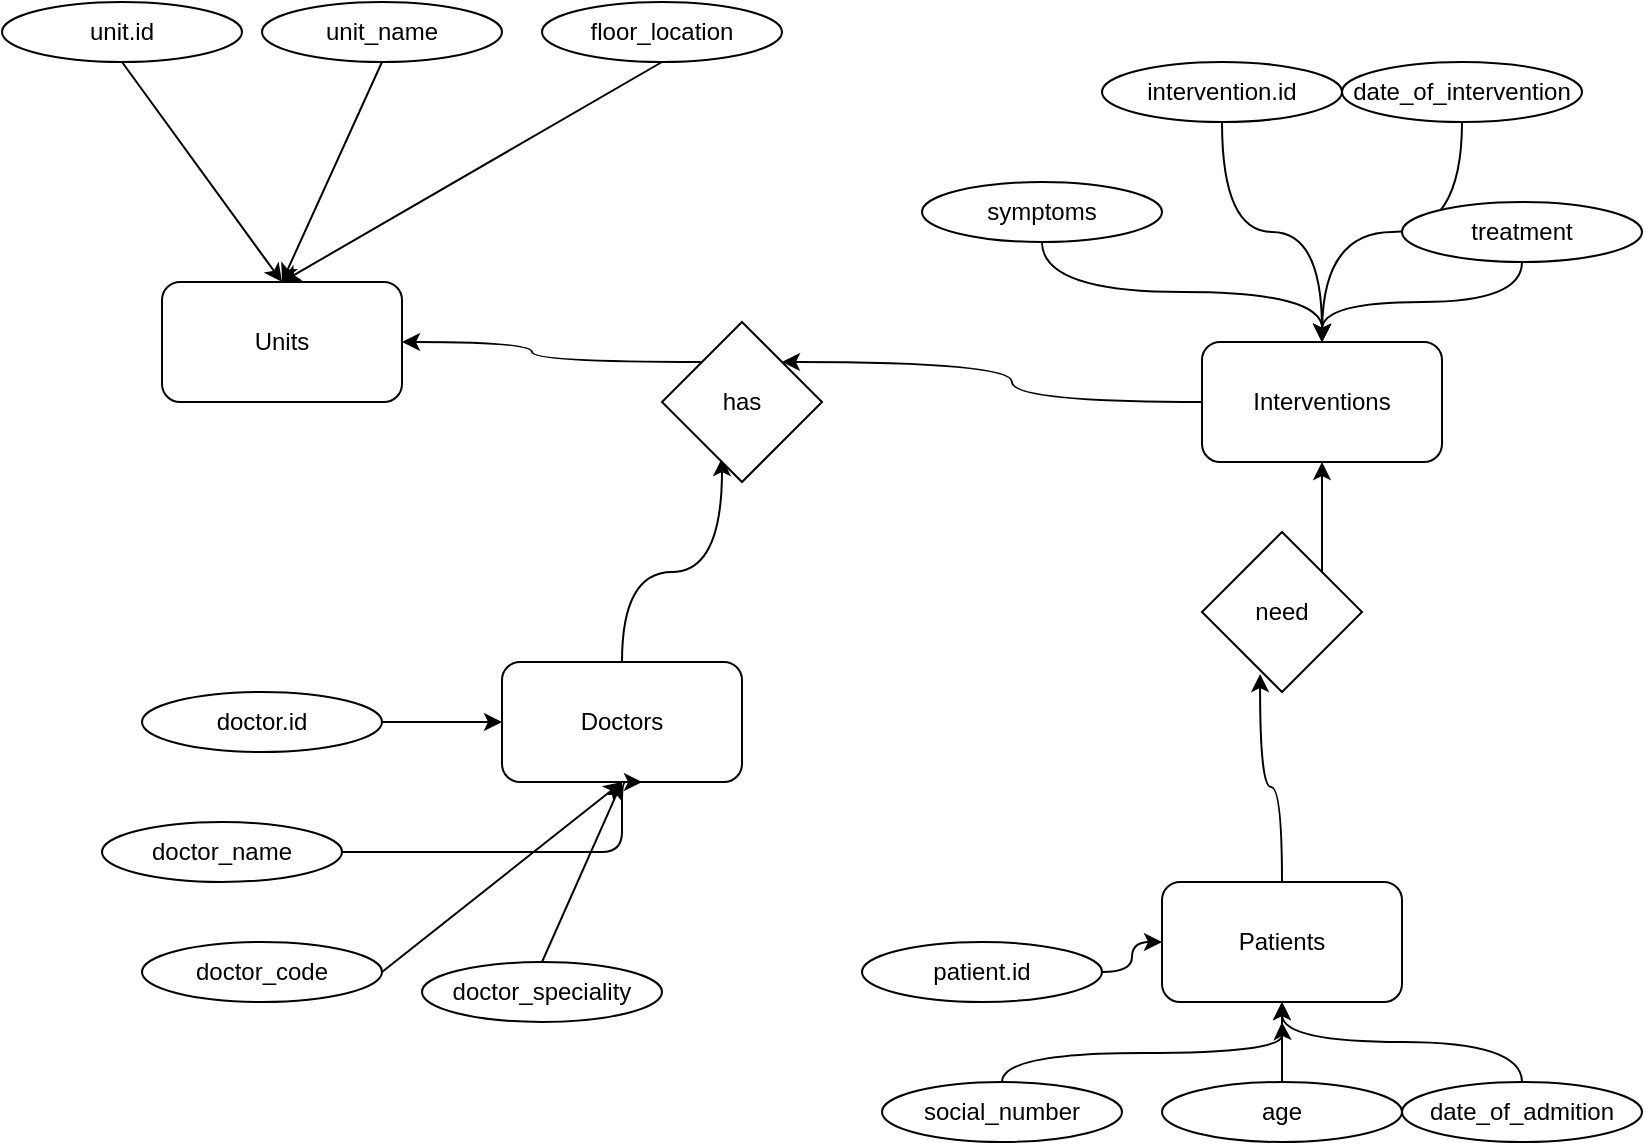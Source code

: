 <mxfile>
    <diagram id="yx-mSQ0L84P4lx0y49EN" name="Page-1">
        <mxGraphModel dx="1482" dy="787" grid="1" gridSize="10" guides="1" tooltips="1" connect="1" arrows="1" fold="1" page="1" pageScale="1" pageWidth="850" pageHeight="1100" math="0" shadow="0">
            <root>
                <mxCell id="0"/>
                <mxCell id="1" parent="0"/>
                <mxCell id="2" value="Units" style="rounded=1;whiteSpace=wrap;html=1;" vertex="1" parent="1">
                    <mxGeometry x="100" y="190" width="120" height="60" as="geometry"/>
                </mxCell>
                <mxCell id="40" style="edgeStyle=orthogonalEdgeStyle;curved=1;html=1;exitX=0.5;exitY=0;exitDx=0;exitDy=0;entryX=0.375;entryY=0.85;entryDx=0;entryDy=0;entryPerimeter=0;" edge="1" parent="1" source="3" target="39">
                    <mxGeometry relative="1" as="geometry"/>
                </mxCell>
                <mxCell id="3" value="Doctors" style="rounded=1;whiteSpace=wrap;html=1;" vertex="1" parent="1">
                    <mxGeometry x="270" y="380" width="120" height="60" as="geometry"/>
                </mxCell>
                <mxCell id="44" style="edgeStyle=orthogonalEdgeStyle;curved=1;html=1;exitX=0.5;exitY=0;exitDx=0;exitDy=0;entryX=0.363;entryY=0.888;entryDx=0;entryDy=0;entryPerimeter=0;" edge="1" parent="1" source="4" target="43">
                    <mxGeometry relative="1" as="geometry"/>
                </mxCell>
                <mxCell id="4" value="Patients" style="rounded=1;whiteSpace=wrap;html=1;" vertex="1" parent="1">
                    <mxGeometry x="600" y="490" width="120" height="60" as="geometry"/>
                </mxCell>
                <mxCell id="42" style="edgeStyle=orthogonalEdgeStyle;curved=1;html=1;exitX=0;exitY=0.5;exitDx=0;exitDy=0;entryX=1;entryY=0;entryDx=0;entryDy=0;" edge="1" parent="1" source="5" target="39">
                    <mxGeometry relative="1" as="geometry"/>
                </mxCell>
                <mxCell id="5" value="Interventions" style="rounded=1;whiteSpace=wrap;html=1;" vertex="1" parent="1">
                    <mxGeometry x="620" y="220" width="120" height="60" as="geometry"/>
                </mxCell>
                <mxCell id="9" style="edgeStyle=none;html=1;exitX=0.5;exitY=1;exitDx=0;exitDy=0;entryX=0.5;entryY=0;entryDx=0;entryDy=0;" edge="1" parent="1" source="6" target="2">
                    <mxGeometry relative="1" as="geometry"/>
                </mxCell>
                <mxCell id="6" value="unit.id" style="ellipse;whiteSpace=wrap;html=1;" vertex="1" parent="1">
                    <mxGeometry x="20" y="50" width="120" height="30" as="geometry"/>
                </mxCell>
                <mxCell id="10" style="edgeStyle=none;html=1;exitX=0.5;exitY=1;exitDx=0;exitDy=0;" edge="1" parent="1" source="7">
                    <mxGeometry relative="1" as="geometry">
                        <mxPoint x="160" y="190" as="targetPoint"/>
                    </mxGeometry>
                </mxCell>
                <mxCell id="7" value="unit_name" style="ellipse;whiteSpace=wrap;html=1;" vertex="1" parent="1">
                    <mxGeometry x="150" y="50" width="120" height="30" as="geometry"/>
                </mxCell>
                <mxCell id="11" style="edgeStyle=none;html=1;exitX=0.5;exitY=1;exitDx=0;exitDy=0;" edge="1" parent="1" source="8">
                    <mxGeometry relative="1" as="geometry">
                        <mxPoint x="160" y="190" as="targetPoint"/>
                    </mxGeometry>
                </mxCell>
                <mxCell id="8" value="floor_location" style="ellipse;whiteSpace=wrap;html=1;" vertex="1" parent="1">
                    <mxGeometry x="290" y="50" width="120" height="30" as="geometry"/>
                </mxCell>
                <mxCell id="21" style="edgeStyle=orthogonalEdgeStyle;curved=1;html=1;exitX=1;exitY=0.5;exitDx=0;exitDy=0;entryX=0;entryY=0.5;entryDx=0;entryDy=0;" edge="1" parent="1" source="12" target="3">
                    <mxGeometry relative="1" as="geometry"/>
                </mxCell>
                <mxCell id="12" value="doctor.id" style="ellipse;whiteSpace=wrap;html=1;" vertex="1" parent="1">
                    <mxGeometry x="90" y="395" width="120" height="30" as="geometry"/>
                </mxCell>
                <mxCell id="19" style="edgeStyle=orthogonalEdgeStyle;html=1;exitX=1;exitY=0.5;exitDx=0;exitDy=0;" edge="1" parent="1" source="13">
                    <mxGeometry relative="1" as="geometry">
                        <mxPoint x="340" y="440" as="targetPoint"/>
                        <Array as="points">
                            <mxPoint x="330" y="475"/>
                            <mxPoint x="330" y="440"/>
                        </Array>
                    </mxGeometry>
                </mxCell>
                <mxCell id="13" value="doctor_name" style="ellipse;whiteSpace=wrap;html=1;" vertex="1" parent="1">
                    <mxGeometry x="70" y="460" width="120" height="30" as="geometry"/>
                </mxCell>
                <mxCell id="18" style="edgeStyle=none;html=1;exitX=1;exitY=0.5;exitDx=0;exitDy=0;" edge="1" parent="1" source="14">
                    <mxGeometry relative="1" as="geometry">
                        <mxPoint x="330" y="440" as="targetPoint"/>
                    </mxGeometry>
                </mxCell>
                <mxCell id="14" value="doctor_code" style="ellipse;whiteSpace=wrap;html=1;" vertex="1" parent="1">
                    <mxGeometry x="90" y="520" width="120" height="30" as="geometry"/>
                </mxCell>
                <mxCell id="17" style="edgeStyle=none;html=1;exitX=0.5;exitY=0;exitDx=0;exitDy=0;entryX=0.5;entryY=1;entryDx=0;entryDy=0;" edge="1" parent="1" source="16" target="3">
                    <mxGeometry relative="1" as="geometry"/>
                </mxCell>
                <mxCell id="16" value="doctor_speciality" style="ellipse;whiteSpace=wrap;html=1;" vertex="1" parent="1">
                    <mxGeometry x="230" y="530" width="120" height="30" as="geometry"/>
                </mxCell>
                <mxCell id="29" style="edgeStyle=orthogonalEdgeStyle;curved=1;html=1;exitX=0.5;exitY=0;exitDx=0;exitDy=0;" edge="1" parent="1" source="23">
                    <mxGeometry relative="1" as="geometry">
                        <mxPoint x="660" y="550" as="targetPoint"/>
                    </mxGeometry>
                </mxCell>
                <mxCell id="23" value="age" style="ellipse;whiteSpace=wrap;html=1;" vertex="1" parent="1">
                    <mxGeometry x="600" y="590" width="120" height="30" as="geometry"/>
                </mxCell>
                <mxCell id="30" style="edgeStyle=orthogonalEdgeStyle;curved=1;html=1;exitX=0.5;exitY=0;exitDx=0;exitDy=0;entryX=0.5;entryY=1;entryDx=0;entryDy=0;" edge="1" parent="1" source="24" target="4">
                    <mxGeometry relative="1" as="geometry"/>
                </mxCell>
                <mxCell id="24" value="date_of_admition" style="ellipse;whiteSpace=wrap;html=1;" vertex="1" parent="1">
                    <mxGeometry x="720" y="590" width="120" height="30" as="geometry"/>
                </mxCell>
                <mxCell id="27" style="edgeStyle=orthogonalEdgeStyle;curved=1;html=1;exitX=1;exitY=0.5;exitDx=0;exitDy=0;entryX=0;entryY=0.5;entryDx=0;entryDy=0;" edge="1" parent="1" source="25" target="4">
                    <mxGeometry relative="1" as="geometry"/>
                </mxCell>
                <mxCell id="25" value="patient.id" style="ellipse;whiteSpace=wrap;html=1;" vertex="1" parent="1">
                    <mxGeometry x="450" y="520" width="120" height="30" as="geometry"/>
                </mxCell>
                <mxCell id="28" style="edgeStyle=orthogonalEdgeStyle;curved=1;html=1;exitX=0.5;exitY=0;exitDx=0;exitDy=0;" edge="1" parent="1" source="26">
                    <mxGeometry relative="1" as="geometry">
                        <mxPoint x="660" y="560" as="targetPoint"/>
                    </mxGeometry>
                </mxCell>
                <mxCell id="26" value="social_number" style="ellipse;whiteSpace=wrap;html=1;" vertex="1" parent="1">
                    <mxGeometry x="460" y="590" width="120" height="30" as="geometry"/>
                </mxCell>
                <mxCell id="37" style="edgeStyle=orthogonalEdgeStyle;curved=1;html=1;exitX=0.5;exitY=1;exitDx=0;exitDy=0;" edge="1" parent="1" source="31" target="5">
                    <mxGeometry relative="1" as="geometry"/>
                </mxCell>
                <mxCell id="31" value="intervention.id" style="ellipse;whiteSpace=wrap;html=1;" vertex="1" parent="1">
                    <mxGeometry x="570" y="80" width="120" height="30" as="geometry"/>
                </mxCell>
                <mxCell id="38" style="edgeStyle=orthogonalEdgeStyle;curved=1;html=1;exitX=0.5;exitY=1;exitDx=0;exitDy=0;" edge="1" parent="1" source="32">
                    <mxGeometry relative="1" as="geometry">
                        <mxPoint x="680" y="220" as="targetPoint"/>
                    </mxGeometry>
                </mxCell>
                <mxCell id="32" value="date_of_intervention" style="ellipse;whiteSpace=wrap;html=1;" vertex="1" parent="1">
                    <mxGeometry x="690" y="80" width="120" height="30" as="geometry"/>
                </mxCell>
                <mxCell id="36" style="edgeStyle=orthogonalEdgeStyle;curved=1;html=1;exitX=0.5;exitY=1;exitDx=0;exitDy=0;" edge="1" parent="1" source="33">
                    <mxGeometry relative="1" as="geometry">
                        <mxPoint x="680" y="220" as="targetPoint"/>
                    </mxGeometry>
                </mxCell>
                <mxCell id="33" value="symptoms" style="ellipse;whiteSpace=wrap;html=1;" vertex="1" parent="1">
                    <mxGeometry x="480" y="140" width="120" height="30" as="geometry"/>
                </mxCell>
                <mxCell id="35" style="edgeStyle=orthogonalEdgeStyle;curved=1;html=1;exitX=0.5;exitY=1;exitDx=0;exitDy=0;" edge="1" parent="1" source="34" target="5">
                    <mxGeometry relative="1" as="geometry"/>
                </mxCell>
                <mxCell id="34" value="treatment" style="ellipse;whiteSpace=wrap;html=1;" vertex="1" parent="1">
                    <mxGeometry x="720" y="150" width="120" height="30" as="geometry"/>
                </mxCell>
                <mxCell id="41" style="edgeStyle=orthogonalEdgeStyle;curved=1;html=1;exitX=0;exitY=0;exitDx=0;exitDy=0;" edge="1" parent="1" source="39" target="2">
                    <mxGeometry relative="1" as="geometry"/>
                </mxCell>
                <mxCell id="39" value="has" style="rhombus;whiteSpace=wrap;html=1;" vertex="1" parent="1">
                    <mxGeometry x="350" y="210" width="80" height="80" as="geometry"/>
                </mxCell>
                <mxCell id="46" style="edgeStyle=orthogonalEdgeStyle;curved=1;html=1;exitX=1;exitY=0;exitDx=0;exitDy=0;" edge="1" parent="1" source="43" target="5">
                    <mxGeometry relative="1" as="geometry"/>
                </mxCell>
                <mxCell id="43" value="need" style="rhombus;whiteSpace=wrap;html=1;" vertex="1" parent="1">
                    <mxGeometry x="620" y="315" width="80" height="80" as="geometry"/>
                </mxCell>
            </root>
        </mxGraphModel>
    </diagram>
    <diagram id="T73P-B10Lk_rJIuNgqnI" name="Page-2">
        <mxGraphModel dx="1482" dy="787" grid="1" gridSize="10" guides="1" tooltips="1" connect="1" arrows="1" fold="1" page="1" pageScale="1" pageWidth="850" pageHeight="1100" math="0" shadow="0">
            <root>
                <mxCell id="0"/>
                <mxCell id="1" parent="0"/>
                <mxCell id="5VVGw68NbTpgl0lii8tb-1" value="Units" style="swimlane;fontStyle=1;align=center;verticalAlign=top;childLayout=stackLayout;horizontal=1;startSize=26;horizontalStack=0;resizeParent=1;resizeParentMax=0;resizeLast=0;collapsible=1;marginBottom=0;" vertex="1" parent="1">
                    <mxGeometry x="10" y="430" width="160" height="138" as="geometry"/>
                </mxCell>
                <mxCell id="5VVGw68NbTpgl0lii8tb-2" value="unit.id: int" style="text;strokeColor=none;fillColor=none;align=left;verticalAlign=top;spacingLeft=4;spacingRight=4;overflow=hidden;rotatable=0;points=[[0,0.5],[1,0.5]];portConstraint=eastwest;" vertex="1" parent="5VVGw68NbTpgl0lii8tb-1">
                    <mxGeometry y="26" width="160" height="26" as="geometry"/>
                </mxCell>
                <mxCell id="5VVGw68NbTpgl0lii8tb-3" value="" style="line;strokeWidth=1;fillColor=none;align=left;verticalAlign=middle;spacingTop=-1;spacingLeft=3;spacingRight=3;rotatable=0;labelPosition=right;points=[];portConstraint=eastwest;strokeColor=inherit;" vertex="1" parent="5VVGw68NbTpgl0lii8tb-1">
                    <mxGeometry y="52" width="160" height="8" as="geometry"/>
                </mxCell>
                <mxCell id="5VVGw68NbTpgl0lii8tb-4" value="unit_name :varchar(20)" style="text;strokeColor=none;fillColor=none;align=left;verticalAlign=top;spacingLeft=4;spacingRight=4;overflow=hidden;rotatable=0;points=[[0,0.5],[1,0.5]];portConstraint=eastwest;" vertex="1" parent="5VVGw68NbTpgl0lii8tb-1">
                    <mxGeometry y="60" width="160" height="26" as="geometry"/>
                </mxCell>
                <mxCell id="Zr9SRqKfMHpBulPbBPbU-1" value="floor_location: int" style="text;strokeColor=none;fillColor=none;align=left;verticalAlign=top;spacingLeft=4;spacingRight=4;overflow=hidden;rotatable=0;points=[[0,0.5],[1,0.5]];portConstraint=eastwest;" vertex="1" parent="5VVGw68NbTpgl0lii8tb-1">
                    <mxGeometry y="86" width="160" height="26" as="geometry"/>
                </mxCell>
                <mxCell id="MmUv2J9X4_zSzeTDAS6c-1" value="floor_location: int" style="text;strokeColor=none;fillColor=none;align=left;verticalAlign=top;spacingLeft=4;spacingRight=4;overflow=hidden;rotatable=0;points=[[0,0.5],[1,0.5]];portConstraint=eastwest;" vertex="1" parent="5VVGw68NbTpgl0lii8tb-1">
                    <mxGeometry y="112" width="160" height="26" as="geometry"/>
                </mxCell>
                <mxCell id="Zr9SRqKfMHpBulPbBPbU-2" value="Doctors" style="swimlane;fontStyle=1;align=center;verticalAlign=top;childLayout=stackLayout;horizontal=1;startSize=26;horizontalStack=0;resizeParent=1;resizeParentMax=0;resizeLast=0;collapsible=1;marginBottom=0;" vertex="1" parent="1">
                    <mxGeometry x="10" y="110" width="200" height="138" as="geometry"/>
                </mxCell>
                <mxCell id="Zr9SRqKfMHpBulPbBPbU-3" value="doctor.id: int" style="text;strokeColor=none;fillColor=none;align=left;verticalAlign=top;spacingLeft=4;spacingRight=4;overflow=hidden;rotatable=0;points=[[0,0.5],[1,0.5]];portConstraint=eastwest;" vertex="1" parent="Zr9SRqKfMHpBulPbBPbU-2">
                    <mxGeometry y="26" width="200" height="26" as="geometry"/>
                </mxCell>
                <mxCell id="Zr9SRqKfMHpBulPbBPbU-4" value="" style="line;strokeWidth=1;fillColor=none;align=left;verticalAlign=middle;spacingTop=-1;spacingLeft=3;spacingRight=3;rotatable=0;labelPosition=right;points=[];portConstraint=eastwest;strokeColor=inherit;" vertex="1" parent="Zr9SRqKfMHpBulPbBPbU-2">
                    <mxGeometry y="52" width="200" height="8" as="geometry"/>
                </mxCell>
                <mxCell id="Zr9SRqKfMHpBulPbBPbU-5" value="doctor_name: varchar(20)" style="text;strokeColor=none;fillColor=none;align=left;verticalAlign=top;spacingLeft=4;spacingRight=4;overflow=hidden;rotatable=0;points=[[0,0.5],[1,0.5]];portConstraint=eastwest;" vertex="1" parent="Zr9SRqKfMHpBulPbBPbU-2">
                    <mxGeometry y="60" width="200" height="26" as="geometry"/>
                </mxCell>
                <mxCell id="Zr9SRqKfMHpBulPbBPbU-6" value="doctor_code: int" style="text;strokeColor=none;fillColor=none;align=left;verticalAlign=top;spacingLeft=4;spacingRight=4;overflow=hidden;rotatable=0;points=[[0,0.5],[1,0.5]];portConstraint=eastwest;" vertex="1" parent="Zr9SRqKfMHpBulPbBPbU-2">
                    <mxGeometry y="86" width="200" height="26" as="geometry"/>
                </mxCell>
                <mxCell id="-jwvooLZ6Drxtlshq4oH-1" value="doctor_speciality: varchar(40)" style="text;strokeColor=none;fillColor=none;align=left;verticalAlign=top;spacingLeft=4;spacingRight=4;overflow=hidden;rotatable=0;points=[[0,0.5],[1,0.5]];portConstraint=eastwest;fontStyle=1" vertex="1" parent="Zr9SRqKfMHpBulPbBPbU-2">
                    <mxGeometry y="112" width="200" height="26" as="geometry"/>
                </mxCell>
                <mxCell id="-jwvooLZ6Drxtlshq4oH-3" value="Patients" style="swimlane;fontStyle=1;align=center;verticalAlign=top;childLayout=stackLayout;horizontal=1;startSize=26;horizontalStack=0;resizeParent=1;resizeParentMax=0;resizeLast=0;collapsible=1;marginBottom=0;" vertex="1" parent="1">
                    <mxGeometry x="480" y="120" width="200" height="164" as="geometry"/>
                </mxCell>
                <mxCell id="-jwvooLZ6Drxtlshq4oH-4" value="patient.id: int" style="text;strokeColor=none;fillColor=none;align=left;verticalAlign=top;spacingLeft=4;spacingRight=4;overflow=hidden;rotatable=0;points=[[0,0.5],[1,0.5]];portConstraint=eastwest;" vertex="1" parent="-jwvooLZ6Drxtlshq4oH-3">
                    <mxGeometry y="26" width="200" height="26" as="geometry"/>
                </mxCell>
                <mxCell id="-jwvooLZ6Drxtlshq4oH-5" value="" style="line;strokeWidth=1;fillColor=none;align=left;verticalAlign=middle;spacingTop=-1;spacingLeft=3;spacingRight=3;rotatable=0;labelPosition=right;points=[];portConstraint=eastwest;strokeColor=inherit;" vertex="1" parent="-jwvooLZ6Drxtlshq4oH-3">
                    <mxGeometry y="52" width="200" height="8" as="geometry"/>
                </mxCell>
                <mxCell id="-jwvooLZ6Drxtlshq4oH-6" value="social_number: int" style="text;strokeColor=none;fillColor=none;align=left;verticalAlign=top;spacingLeft=4;spacingRight=4;overflow=hidden;rotatable=0;points=[[0,0.5],[1,0.5]];portConstraint=eastwest;" vertex="1" parent="-jwvooLZ6Drxtlshq4oH-3">
                    <mxGeometry y="60" width="200" height="26" as="geometry"/>
                </mxCell>
                <mxCell id="-jwvooLZ6Drxtlshq4oH-7" value="doctor_code: int" style="text;strokeColor=none;fillColor=none;align=left;verticalAlign=top;spacingLeft=4;spacingRight=4;overflow=hidden;rotatable=0;points=[[0,0.5],[1,0.5]];portConstraint=eastwest;" vertex="1" parent="-jwvooLZ6Drxtlshq4oH-3">
                    <mxGeometry y="86" width="200" height="26" as="geometry"/>
                </mxCell>
                <mxCell id="-jwvooLZ6Drxtlshq4oH-8" value="age:int" style="text;strokeColor=none;fillColor=none;align=left;verticalAlign=top;spacingLeft=4;spacingRight=4;overflow=hidden;rotatable=0;points=[[0,0.5],[1,0.5]];portConstraint=eastwest;fontStyle=1" vertex="1" parent="-jwvooLZ6Drxtlshq4oH-3">
                    <mxGeometry y="112" width="200" height="26" as="geometry"/>
                </mxCell>
                <mxCell id="6CE5h6dZ0jIH1jyHwBi7-1" value="date_of_admition: int" style="text;strokeColor=none;fillColor=none;align=left;verticalAlign=top;spacingLeft=4;spacingRight=4;overflow=hidden;rotatable=0;points=[[0,0.5],[1,0.5]];portConstraint=eastwest;fontStyle=1" vertex="1" parent="-jwvooLZ6Drxtlshq4oH-3">
                    <mxGeometry y="138" width="200" height="26" as="geometry"/>
                </mxCell>
                <mxCell id="4fGzzqO7PAOdXPnB4Bab-1" value="Interventions" style="swimlane;fontStyle=1;align=center;verticalAlign=top;childLayout=stackLayout;horizontal=1;startSize=26;horizontalStack=0;resizeParent=1;resizeParentMax=0;resizeLast=0;collapsible=1;marginBottom=0;" vertex="1" parent="1">
                    <mxGeometry x="680" y="310" width="200" height="190" as="geometry"/>
                </mxCell>
                <mxCell id="4fGzzqO7PAOdXPnB4Bab-2" value="intervention.id: int" style="text;strokeColor=none;fillColor=none;align=left;verticalAlign=top;spacingLeft=4;spacingRight=4;overflow=hidden;rotatable=0;points=[[0,0.5],[1,0.5]];portConstraint=eastwest;" vertex="1" parent="4fGzzqO7PAOdXPnB4Bab-1">
                    <mxGeometry y="26" width="200" height="26" as="geometry"/>
                </mxCell>
                <mxCell id="4fGzzqO7PAOdXPnB4Bab-3" value="" style="line;strokeWidth=1;fillColor=none;align=left;verticalAlign=middle;spacingTop=-1;spacingLeft=3;spacingRight=3;rotatable=0;labelPosition=right;points=[];portConstraint=eastwest;strokeColor=inherit;" vertex="1" parent="4fGzzqO7PAOdXPnB4Bab-1">
                    <mxGeometry y="52" width="200" height="8" as="geometry"/>
                </mxCell>
                <mxCell id="4fGzzqO7PAOdXPnB4Bab-4" value="symptoms: varchar(50)" style="text;strokeColor=none;fillColor=none;align=left;verticalAlign=top;spacingLeft=4;spacingRight=4;overflow=hidden;rotatable=0;points=[[0,0.5],[1,0.5]];portConstraint=eastwest;" vertex="1" parent="4fGzzqO7PAOdXPnB4Bab-1">
                    <mxGeometry y="60" width="200" height="26" as="geometry"/>
                </mxCell>
                <mxCell id="4fGzzqO7PAOdXPnB4Bab-5" value="date_of_intervention: int" style="text;strokeColor=none;fillColor=none;align=left;verticalAlign=top;spacingLeft=4;spacingRight=4;overflow=hidden;rotatable=0;points=[[0,0.5],[1,0.5]];portConstraint=eastwest;" vertex="1" parent="4fGzzqO7PAOdXPnB4Bab-1">
                    <mxGeometry y="86" width="200" height="26" as="geometry"/>
                </mxCell>
                <mxCell id="4fGzzqO7PAOdXPnB4Bab-6" value="treatment: varchar(100)" style="text;strokeColor=none;fillColor=none;align=left;verticalAlign=top;spacingLeft=4;spacingRight=4;overflow=hidden;rotatable=0;points=[[0,0.5],[1,0.5]];portConstraint=eastwest;fontStyle=1" vertex="1" parent="4fGzzqO7PAOdXPnB4Bab-1">
                    <mxGeometry y="112" width="200" height="26" as="geometry"/>
                </mxCell>
                <mxCell id="MmUv2J9X4_zSzeTDAS6c-2" value="fk_patient_id" style="text;strokeColor=none;fillColor=none;align=left;verticalAlign=top;spacingLeft=4;spacingRight=4;overflow=hidden;rotatable=0;points=[[0,0.5],[1,0.5]];portConstraint=eastwest;fontStyle=1" vertex="1" parent="4fGzzqO7PAOdXPnB4Bab-1">
                    <mxGeometry y="138" width="200" height="26" as="geometry"/>
                </mxCell>
                <mxCell id="MmUv2J9X4_zSzeTDAS6c-3" value="fk_doctor_id" style="text;strokeColor=none;fillColor=none;align=left;verticalAlign=top;spacingLeft=4;spacingRight=4;overflow=hidden;rotatable=0;points=[[0,0.5],[1,0.5]];portConstraint=eastwest;fontStyle=1" vertex="1" parent="4fGzzqO7PAOdXPnB4Bab-1">
                    <mxGeometry y="164" width="200" height="26" as="geometry"/>
                </mxCell>
                <mxCell id="MmUv2J9X4_zSzeTDAS6c-4" style="edgeStyle=orthogonalEdgeStyle;html=1;exitX=0;exitY=0.5;exitDx=0;exitDy=0;entryX=1;entryY=0.5;entryDx=0;entryDy=0;" edge="1" parent="1" source="MmUv2J9X4_zSzeTDAS6c-3" target="-jwvooLZ6Drxtlshq4oH-1">
                    <mxGeometry relative="1" as="geometry"/>
                </mxCell>
                <mxCell id="MmUv2J9X4_zSzeTDAS6c-5" style="edgeStyle=orthogonalEdgeStyle;html=1;exitX=0;exitY=0.5;exitDx=0;exitDy=0;entryX=0;entryY=0.5;entryDx=0;entryDy=0;" edge="1" parent="1" source="-jwvooLZ6Drxtlshq4oH-4" target="MmUv2J9X4_zSzeTDAS6c-2">
                    <mxGeometry relative="1" as="geometry"/>
                </mxCell>
                <mxCell id="MmUv2J9X4_zSzeTDAS6c-12" value="Specialisation" style="swimlane;fontStyle=1;align=center;verticalAlign=top;childLayout=stackLayout;horizontal=1;startSize=26;horizontalStack=0;resizeParent=1;resizeParentMax=0;resizeLast=0;collapsible=1;marginBottom=0;" vertex="1" parent="1">
                    <mxGeometry x="220" y="500" width="190" height="138" as="geometry"/>
                </mxCell>
                <mxCell id="MmUv2J9X4_zSzeTDAS6c-13" value="specialization.id: int" style="text;strokeColor=none;fillColor=none;align=left;verticalAlign=top;spacingLeft=4;spacingRight=4;overflow=hidden;rotatable=0;points=[[0,0.5],[1,0.5]];portConstraint=eastwest;" vertex="1" parent="MmUv2J9X4_zSzeTDAS6c-12">
                    <mxGeometry y="26" width="190" height="26" as="geometry"/>
                </mxCell>
                <mxCell id="MmUv2J9X4_zSzeTDAS6c-14" value="" style="line;strokeWidth=1;fillColor=none;align=left;verticalAlign=middle;spacingTop=-1;spacingLeft=3;spacingRight=3;rotatable=0;labelPosition=right;points=[];portConstraint=eastwest;strokeColor=inherit;" vertex="1" parent="MmUv2J9X4_zSzeTDAS6c-12">
                    <mxGeometry y="52" width="190" height="8" as="geometry"/>
                </mxCell>
                <mxCell id="MmUv2J9X4_zSzeTDAS6c-15" value="specialisasion_type:varchar(50)" style="text;strokeColor=none;fillColor=none;align=left;verticalAlign=top;spacingLeft=4;spacingRight=4;overflow=hidden;rotatable=0;points=[[0,0.5],[1,0.5]];portConstraint=eastwest;" vertex="1" parent="MmUv2J9X4_zSzeTDAS6c-12">
                    <mxGeometry y="60" width="190" height="26" as="geometry"/>
                </mxCell>
                <mxCell id="MmUv2J9X4_zSzeTDAS6c-18" value="fk_unit.id: int" style="text;strokeColor=none;fillColor=none;align=left;verticalAlign=top;spacingLeft=4;spacingRight=4;overflow=hidden;rotatable=0;points=[[0,0.5],[1,0.5]];portConstraint=eastwest;" vertex="1" parent="MmUv2J9X4_zSzeTDAS6c-12">
                    <mxGeometry y="86" width="190" height="26" as="geometry"/>
                </mxCell>
                <mxCell id="MmUv2J9X4_zSzeTDAS6c-19" value="fk_doctor.id: int" style="text;strokeColor=none;fillColor=none;align=left;verticalAlign=top;spacingLeft=4;spacingRight=4;overflow=hidden;rotatable=0;points=[[0,0.5],[1,0.5]];portConstraint=eastwest;" vertex="1" parent="MmUv2J9X4_zSzeTDAS6c-12">
                    <mxGeometry y="112" width="190" height="26" as="geometry"/>
                </mxCell>
                <mxCell id="MmUv2J9X4_zSzeTDAS6c-21" style="edgeStyle=orthogonalEdgeStyle;html=1;entryX=1;entryY=0.5;entryDx=0;entryDy=0;" edge="1" parent="1" source="MmUv2J9X4_zSzeTDAS6c-18" target="5VVGw68NbTpgl0lii8tb-2">
                    <mxGeometry relative="1" as="geometry"/>
                </mxCell>
                <mxCell id="MmUv2J9X4_zSzeTDAS6c-23" style="edgeStyle=orthogonalEdgeStyle;html=1;exitX=1;exitY=0.5;exitDx=0;exitDy=0;entryX=1;entryY=0.5;entryDx=0;entryDy=0;" edge="1" parent="1" source="MmUv2J9X4_zSzeTDAS6c-19" target="Zr9SRqKfMHpBulPbBPbU-3">
                    <mxGeometry relative="1" as="geometry"/>
                </mxCell>
            </root>
        </mxGraphModel>
    </diagram>
</mxfile>